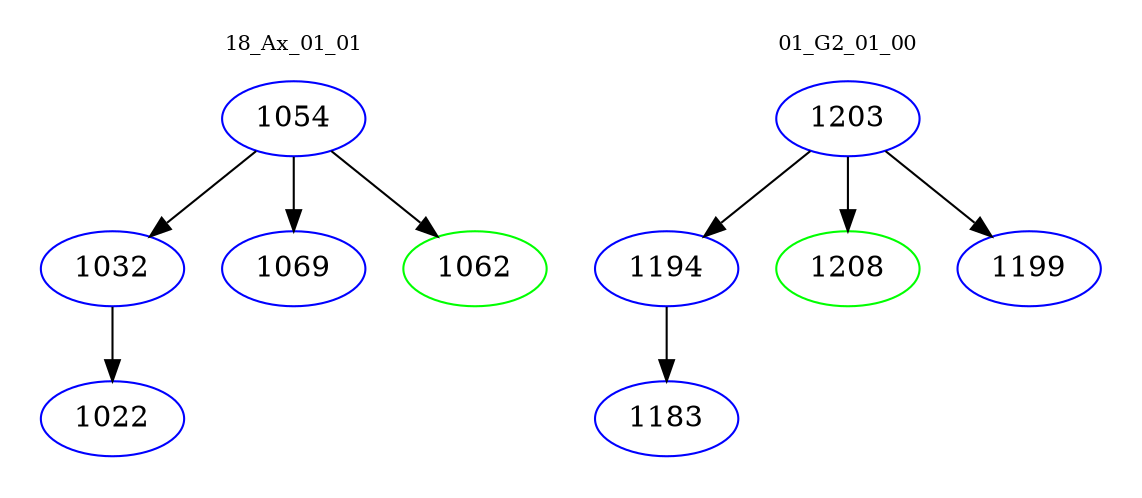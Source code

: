 digraph{
subgraph cluster_0 {
color = white
label = "18_Ax_01_01";
fontsize=10;
T0_1054 [label="1054", color="blue"]
T0_1054 -> T0_1032 [color="black"]
T0_1032 [label="1032", color="blue"]
T0_1032 -> T0_1022 [color="black"]
T0_1022 [label="1022", color="blue"]
T0_1054 -> T0_1069 [color="black"]
T0_1069 [label="1069", color="blue"]
T0_1054 -> T0_1062 [color="black"]
T0_1062 [label="1062", color="green"]
}
subgraph cluster_1 {
color = white
label = "01_G2_01_00";
fontsize=10;
T1_1203 [label="1203", color="blue"]
T1_1203 -> T1_1194 [color="black"]
T1_1194 [label="1194", color="blue"]
T1_1194 -> T1_1183 [color="black"]
T1_1183 [label="1183", color="blue"]
T1_1203 -> T1_1208 [color="black"]
T1_1208 [label="1208", color="green"]
T1_1203 -> T1_1199 [color="black"]
T1_1199 [label="1199", color="blue"]
}
}
